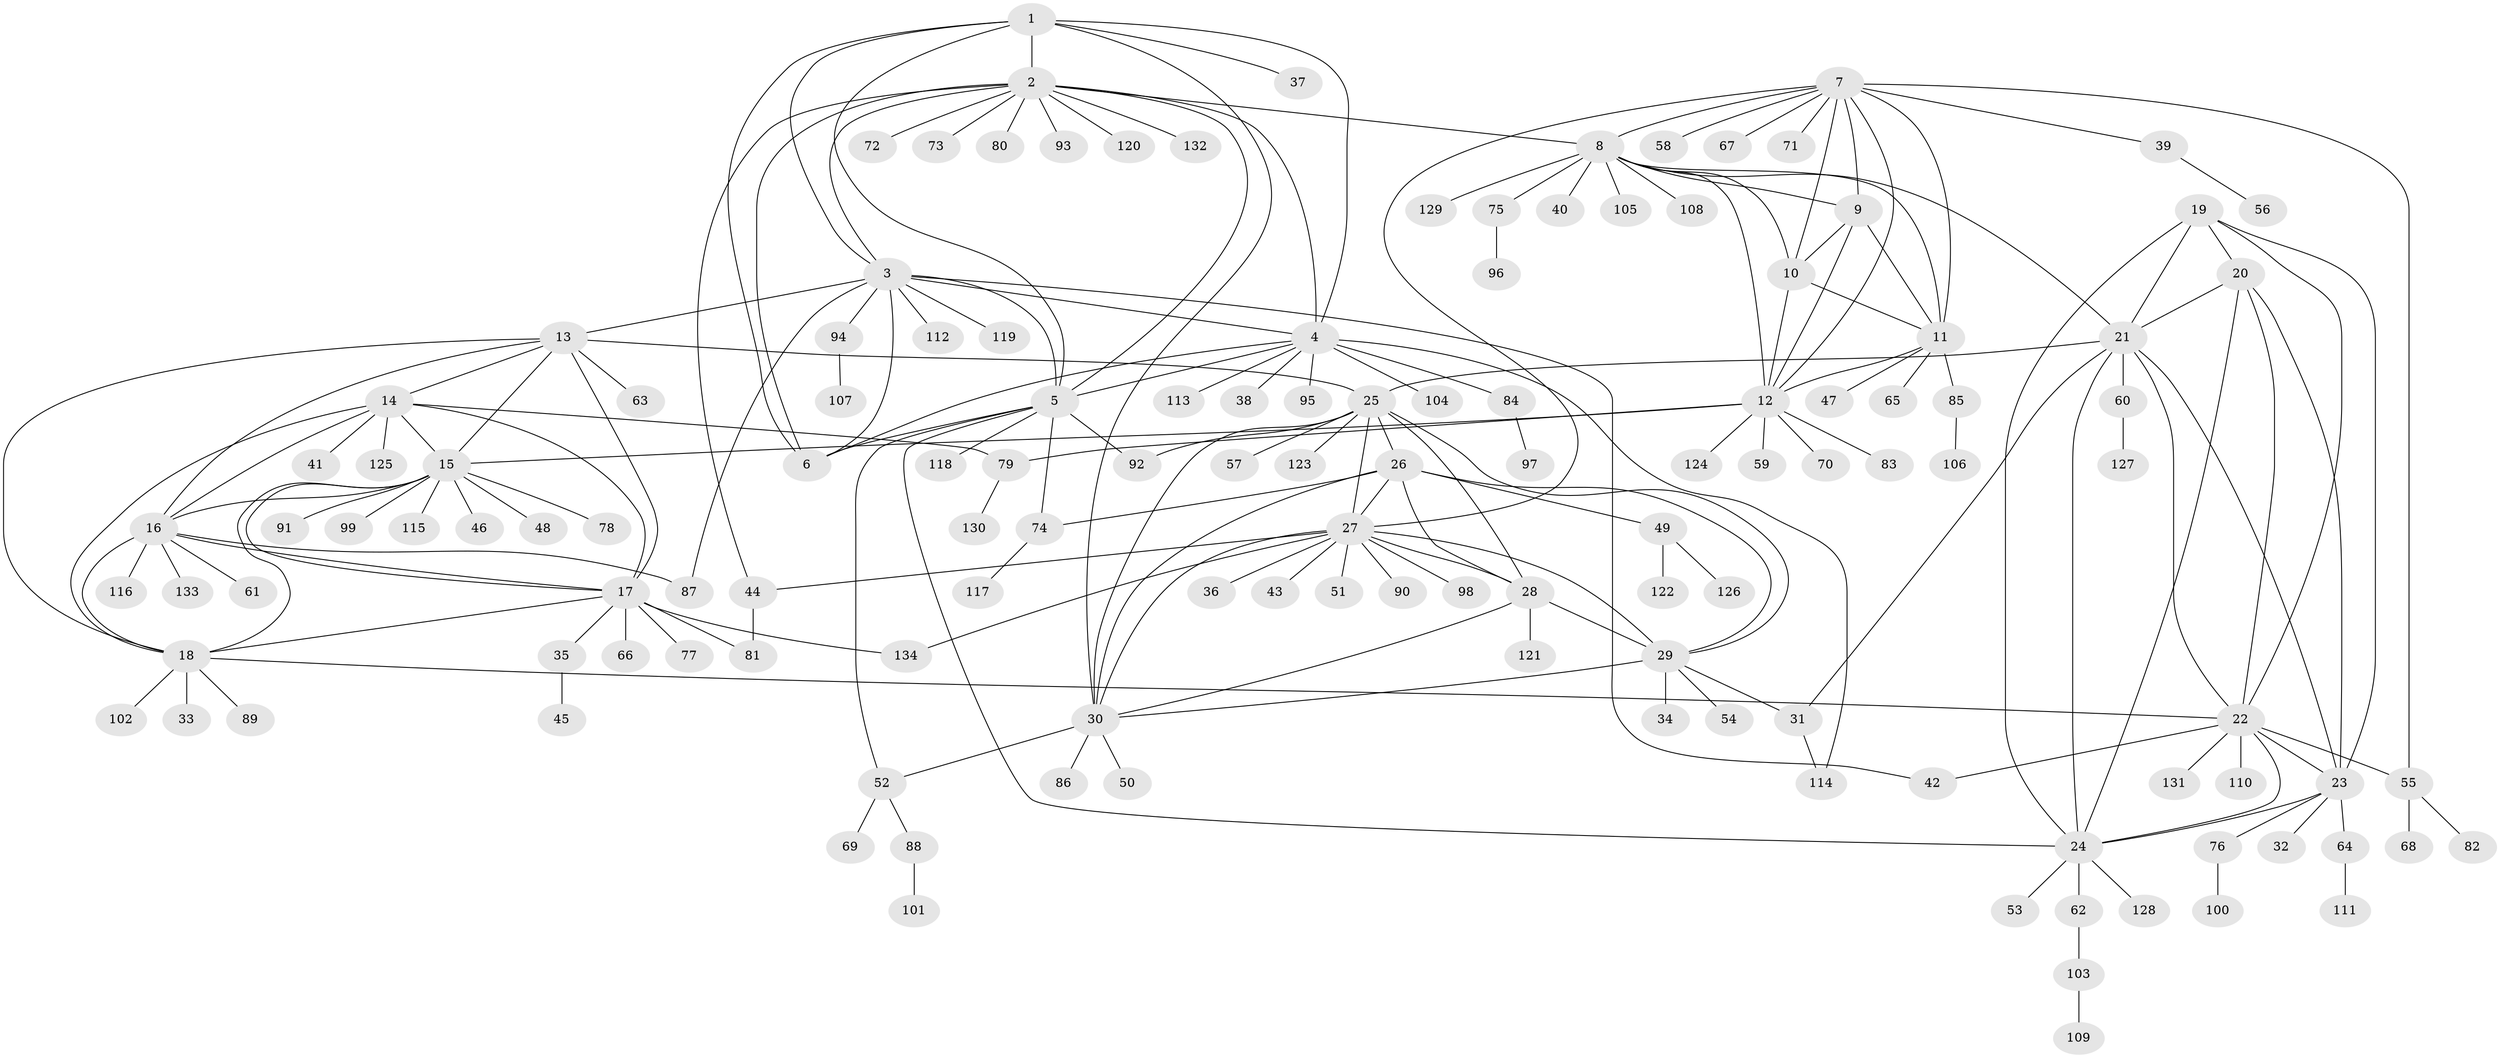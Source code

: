 // coarse degree distribution, {3: 0.014925373134328358, 1: 0.8208955223880597, 7: 0.014925373134328358, 14: 0.029850746268656716, 5: 0.014925373134328358, 8: 0.014925373134328358, 2: 0.04477611940298507, 12: 0.014925373134328358, 19: 0.014925373134328358, 15: 0.014925373134328358}
// Generated by graph-tools (version 1.1) at 2025/57/03/04/25 21:57:19]
// undirected, 134 vertices, 201 edges
graph export_dot {
graph [start="1"]
  node [color=gray90,style=filled];
  1;
  2;
  3;
  4;
  5;
  6;
  7;
  8;
  9;
  10;
  11;
  12;
  13;
  14;
  15;
  16;
  17;
  18;
  19;
  20;
  21;
  22;
  23;
  24;
  25;
  26;
  27;
  28;
  29;
  30;
  31;
  32;
  33;
  34;
  35;
  36;
  37;
  38;
  39;
  40;
  41;
  42;
  43;
  44;
  45;
  46;
  47;
  48;
  49;
  50;
  51;
  52;
  53;
  54;
  55;
  56;
  57;
  58;
  59;
  60;
  61;
  62;
  63;
  64;
  65;
  66;
  67;
  68;
  69;
  70;
  71;
  72;
  73;
  74;
  75;
  76;
  77;
  78;
  79;
  80;
  81;
  82;
  83;
  84;
  85;
  86;
  87;
  88;
  89;
  90;
  91;
  92;
  93;
  94;
  95;
  96;
  97;
  98;
  99;
  100;
  101;
  102;
  103;
  104;
  105;
  106;
  107;
  108;
  109;
  110;
  111;
  112;
  113;
  114;
  115;
  116;
  117;
  118;
  119;
  120;
  121;
  122;
  123;
  124;
  125;
  126;
  127;
  128;
  129;
  130;
  131;
  132;
  133;
  134;
  1 -- 2;
  1 -- 3;
  1 -- 4;
  1 -- 5;
  1 -- 6;
  1 -- 30;
  1 -- 37;
  2 -- 3;
  2 -- 4;
  2 -- 5;
  2 -- 6;
  2 -- 8;
  2 -- 44;
  2 -- 72;
  2 -- 73;
  2 -- 80;
  2 -- 93;
  2 -- 120;
  2 -- 132;
  3 -- 4;
  3 -- 5;
  3 -- 6;
  3 -- 13;
  3 -- 42;
  3 -- 87;
  3 -- 94;
  3 -- 112;
  3 -- 119;
  4 -- 5;
  4 -- 6;
  4 -- 38;
  4 -- 84;
  4 -- 95;
  4 -- 104;
  4 -- 113;
  4 -- 114;
  5 -- 6;
  5 -- 24;
  5 -- 52;
  5 -- 74;
  5 -- 92;
  5 -- 118;
  7 -- 8;
  7 -- 9;
  7 -- 10;
  7 -- 11;
  7 -- 12;
  7 -- 27;
  7 -- 39;
  7 -- 55;
  7 -- 58;
  7 -- 67;
  7 -- 71;
  8 -- 9;
  8 -- 10;
  8 -- 11;
  8 -- 12;
  8 -- 21;
  8 -- 40;
  8 -- 75;
  8 -- 105;
  8 -- 108;
  8 -- 129;
  9 -- 10;
  9 -- 11;
  9 -- 12;
  10 -- 11;
  10 -- 12;
  11 -- 12;
  11 -- 47;
  11 -- 65;
  11 -- 85;
  12 -- 15;
  12 -- 59;
  12 -- 70;
  12 -- 79;
  12 -- 83;
  12 -- 124;
  13 -- 14;
  13 -- 15;
  13 -- 16;
  13 -- 17;
  13 -- 18;
  13 -- 25;
  13 -- 63;
  14 -- 15;
  14 -- 16;
  14 -- 17;
  14 -- 18;
  14 -- 41;
  14 -- 79;
  14 -- 125;
  15 -- 16;
  15 -- 17;
  15 -- 18;
  15 -- 46;
  15 -- 48;
  15 -- 78;
  15 -- 91;
  15 -- 99;
  15 -- 115;
  16 -- 17;
  16 -- 18;
  16 -- 61;
  16 -- 87;
  16 -- 116;
  16 -- 133;
  17 -- 18;
  17 -- 35;
  17 -- 66;
  17 -- 77;
  17 -- 81;
  17 -- 134;
  18 -- 22;
  18 -- 33;
  18 -- 89;
  18 -- 102;
  19 -- 20;
  19 -- 21;
  19 -- 22;
  19 -- 23;
  19 -- 24;
  20 -- 21;
  20 -- 22;
  20 -- 23;
  20 -- 24;
  21 -- 22;
  21 -- 23;
  21 -- 24;
  21 -- 25;
  21 -- 31;
  21 -- 60;
  22 -- 23;
  22 -- 24;
  22 -- 42;
  22 -- 55;
  22 -- 110;
  22 -- 131;
  23 -- 24;
  23 -- 32;
  23 -- 64;
  23 -- 76;
  24 -- 53;
  24 -- 62;
  24 -- 128;
  25 -- 26;
  25 -- 27;
  25 -- 28;
  25 -- 29;
  25 -- 30;
  25 -- 57;
  25 -- 92;
  25 -- 123;
  26 -- 27;
  26 -- 28;
  26 -- 29;
  26 -- 30;
  26 -- 49;
  26 -- 74;
  27 -- 28;
  27 -- 29;
  27 -- 30;
  27 -- 36;
  27 -- 43;
  27 -- 44;
  27 -- 51;
  27 -- 90;
  27 -- 98;
  27 -- 134;
  28 -- 29;
  28 -- 30;
  28 -- 121;
  29 -- 30;
  29 -- 31;
  29 -- 34;
  29 -- 54;
  30 -- 50;
  30 -- 52;
  30 -- 86;
  31 -- 114;
  35 -- 45;
  39 -- 56;
  44 -- 81;
  49 -- 122;
  49 -- 126;
  52 -- 69;
  52 -- 88;
  55 -- 68;
  55 -- 82;
  60 -- 127;
  62 -- 103;
  64 -- 111;
  74 -- 117;
  75 -- 96;
  76 -- 100;
  79 -- 130;
  84 -- 97;
  85 -- 106;
  88 -- 101;
  94 -- 107;
  103 -- 109;
}
